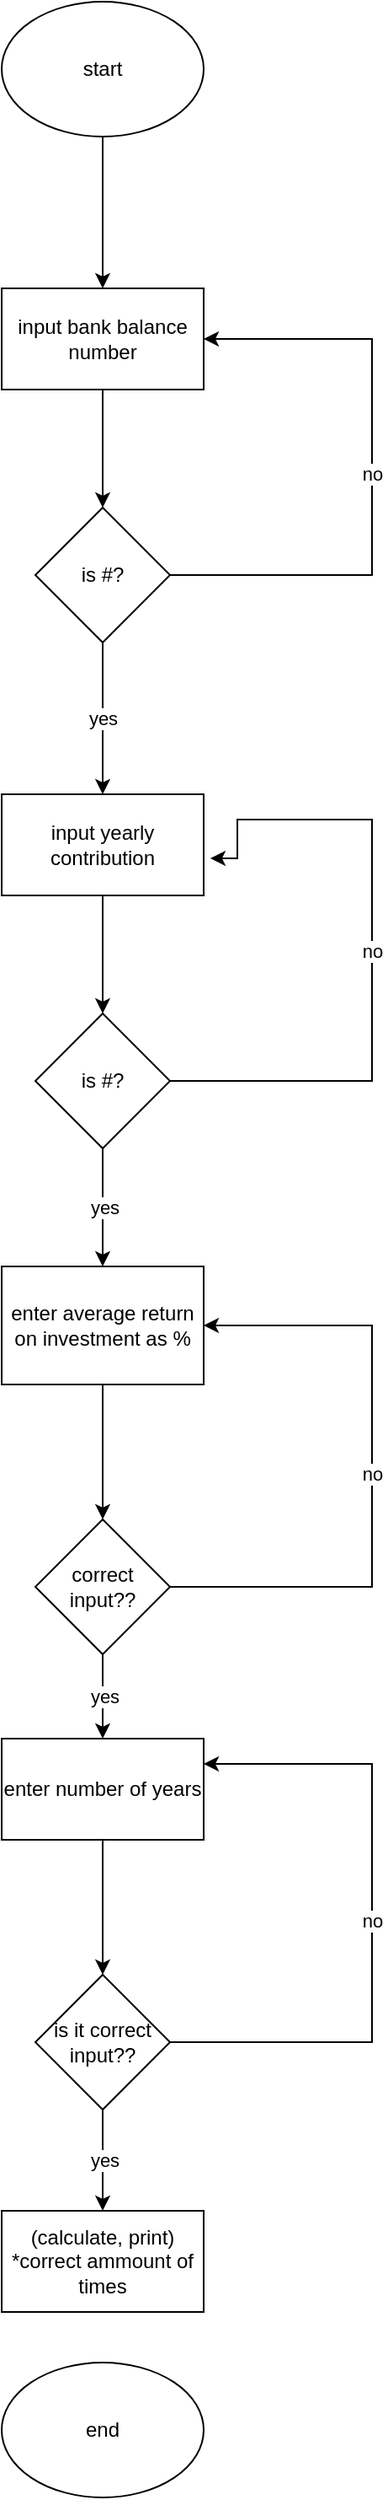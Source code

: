 <mxfile version="15.2.4" type="device"><diagram id="PKagIYNEAekbRfR7GRGj" name="Page-1"><mxGraphModel dx="1422" dy="762" grid="1" gridSize="10" guides="1" tooltips="1" connect="1" arrows="1" fold="1" page="1" pageScale="1" pageWidth="850" pageHeight="1100" math="0" shadow="0"><root><mxCell id="0"/><mxCell id="1" parent="0"/><mxCell id="OMw-3nbhaqUjk0plmzB_-3" value="" style="edgeStyle=orthogonalEdgeStyle;rounded=0;orthogonalLoop=1;jettySize=auto;html=1;" edge="1" parent="1" source="OMw-3nbhaqUjk0plmzB_-1" target="OMw-3nbhaqUjk0plmzB_-2"><mxGeometry relative="1" as="geometry"/></mxCell><mxCell id="OMw-3nbhaqUjk0plmzB_-1" value="start" style="ellipse;whiteSpace=wrap;html=1;" vertex="1" parent="1"><mxGeometry x="370" y="40" width="120" height="80" as="geometry"/></mxCell><mxCell id="OMw-3nbhaqUjk0plmzB_-5" value="" style="edgeStyle=orthogonalEdgeStyle;rounded=0;orthogonalLoop=1;jettySize=auto;html=1;" edge="1" parent="1" source="OMw-3nbhaqUjk0plmzB_-2" target="OMw-3nbhaqUjk0plmzB_-4"><mxGeometry relative="1" as="geometry"/></mxCell><mxCell id="OMw-3nbhaqUjk0plmzB_-2" value="input bank balance number" style="whiteSpace=wrap;html=1;" vertex="1" parent="1"><mxGeometry x="370" y="210" width="120" height="60" as="geometry"/></mxCell><mxCell id="OMw-3nbhaqUjk0plmzB_-6" value="no" style="edgeStyle=orthogonalEdgeStyle;rounded=0;orthogonalLoop=1;jettySize=auto;html=1;exitX=1;exitY=0.5;exitDx=0;exitDy=0;entryX=1;entryY=0.5;entryDx=0;entryDy=0;" edge="1" parent="1" source="OMw-3nbhaqUjk0plmzB_-4" target="OMw-3nbhaqUjk0plmzB_-2"><mxGeometry relative="1" as="geometry"><Array as="points"><mxPoint x="590" y="380"/><mxPoint x="590" y="240"/></Array></mxGeometry></mxCell><mxCell id="OMw-3nbhaqUjk0plmzB_-8" value="yes" style="edgeStyle=orthogonalEdgeStyle;rounded=0;orthogonalLoop=1;jettySize=auto;html=1;" edge="1" parent="1" source="OMw-3nbhaqUjk0plmzB_-4" target="OMw-3nbhaqUjk0plmzB_-7"><mxGeometry relative="1" as="geometry"/></mxCell><mxCell id="OMw-3nbhaqUjk0plmzB_-4" value="is #?" style="rhombus;whiteSpace=wrap;html=1;" vertex="1" parent="1"><mxGeometry x="390" y="340" width="80" height="80" as="geometry"/></mxCell><mxCell id="OMw-3nbhaqUjk0plmzB_-9" value="no" style="edgeStyle=orthogonalEdgeStyle;rounded=0;orthogonalLoop=1;jettySize=auto;html=1;exitX=1;exitY=0.5;exitDx=0;exitDy=0;entryX=1.033;entryY=0.633;entryDx=0;entryDy=0;entryPerimeter=0;" edge="1" parent="1" source="OMw-3nbhaqUjk0plmzB_-11" target="OMw-3nbhaqUjk0plmzB_-7"><mxGeometry relative="1" as="geometry"><mxPoint x="590" y="320" as="targetPoint"/><mxPoint x="500" y="610" as="sourcePoint"/><Array as="points"><mxPoint x="590" y="680"/><mxPoint x="590" y="525"/><mxPoint x="510" y="525"/><mxPoint x="510" y="548"/></Array></mxGeometry></mxCell><mxCell id="OMw-3nbhaqUjk0plmzB_-10" style="edgeStyle=orthogonalEdgeStyle;rounded=0;orthogonalLoop=1;jettySize=auto;html=1;exitX=0.5;exitY=1;exitDx=0;exitDy=0;" edge="1" parent="1" source="OMw-3nbhaqUjk0plmzB_-7"><mxGeometry relative="1" as="geometry"><mxPoint x="430" y="640" as="targetPoint"/></mxGeometry></mxCell><mxCell id="OMw-3nbhaqUjk0plmzB_-7" value="input yearly contribution" style="whiteSpace=wrap;html=1;" vertex="1" parent="1"><mxGeometry x="370" y="510" width="120" height="60" as="geometry"/></mxCell><mxCell id="OMw-3nbhaqUjk0plmzB_-12" value="yes" style="edgeStyle=orthogonalEdgeStyle;rounded=0;orthogonalLoop=1;jettySize=auto;html=1;exitX=0.5;exitY=1;exitDx=0;exitDy=0;" edge="1" parent="1" source="OMw-3nbhaqUjk0plmzB_-11"><mxGeometry relative="1" as="geometry"><mxPoint x="430" y="790" as="targetPoint"/></mxGeometry></mxCell><mxCell id="OMw-3nbhaqUjk0plmzB_-11" value="is #?" style="rhombus;whiteSpace=wrap;html=1;" vertex="1" parent="1"><mxGeometry x="390" y="640" width="80" height="80" as="geometry"/></mxCell><mxCell id="OMw-3nbhaqUjk0plmzB_-14" style="edgeStyle=orthogonalEdgeStyle;rounded=0;orthogonalLoop=1;jettySize=auto;html=1;exitX=0.5;exitY=1;exitDx=0;exitDy=0;" edge="1" parent="1" source="OMw-3nbhaqUjk0plmzB_-13"><mxGeometry relative="1" as="geometry"><mxPoint x="430" y="940" as="targetPoint"/></mxGeometry></mxCell><mxCell id="OMw-3nbhaqUjk0plmzB_-13" value="enter average return on investment as %" style="rounded=0;whiteSpace=wrap;html=1;" vertex="1" parent="1"><mxGeometry x="370" y="790" width="120" height="70" as="geometry"/></mxCell><mxCell id="OMw-3nbhaqUjk0plmzB_-16" value="no" style="edgeStyle=orthogonalEdgeStyle;rounded=0;orthogonalLoop=1;jettySize=auto;html=1;exitX=1;exitY=0.5;exitDx=0;exitDy=0;entryX=1;entryY=0.5;entryDx=0;entryDy=0;" edge="1" parent="1" source="OMw-3nbhaqUjk0plmzB_-15" target="OMw-3nbhaqUjk0plmzB_-13"><mxGeometry relative="1" as="geometry"><mxPoint x="590" y="680" as="targetPoint"/><Array as="points"><mxPoint x="590" y="980"/><mxPoint x="590" y="825"/></Array></mxGeometry></mxCell><mxCell id="OMw-3nbhaqUjk0plmzB_-17" value="yes" style="edgeStyle=orthogonalEdgeStyle;rounded=0;orthogonalLoop=1;jettySize=auto;html=1;exitX=0.5;exitY=1;exitDx=0;exitDy=0;" edge="1" parent="1" source="OMw-3nbhaqUjk0plmzB_-15"><mxGeometry relative="1" as="geometry"><mxPoint x="430" y="1070" as="targetPoint"/></mxGeometry></mxCell><mxCell id="OMw-3nbhaqUjk0plmzB_-15" value="correct input??" style="rhombus;whiteSpace=wrap;html=1;" vertex="1" parent="1"><mxGeometry x="390" y="940" width="80" height="80" as="geometry"/></mxCell><mxCell id="OMw-3nbhaqUjk0plmzB_-19" style="edgeStyle=orthogonalEdgeStyle;rounded=0;orthogonalLoop=1;jettySize=auto;html=1;exitX=0.5;exitY=1;exitDx=0;exitDy=0;" edge="1" parent="1" source="OMw-3nbhaqUjk0plmzB_-18"><mxGeometry relative="1" as="geometry"><mxPoint x="430" y="1210" as="targetPoint"/></mxGeometry></mxCell><mxCell id="OMw-3nbhaqUjk0plmzB_-18" value="enter number of years" style="rounded=0;whiteSpace=wrap;html=1;" vertex="1" parent="1"><mxGeometry x="370" y="1070" width="120" height="60" as="geometry"/></mxCell><mxCell id="OMw-3nbhaqUjk0plmzB_-21" value="no" style="edgeStyle=orthogonalEdgeStyle;rounded=0;orthogonalLoop=1;jettySize=auto;html=1;exitX=1;exitY=0.5;exitDx=0;exitDy=0;entryX=1;entryY=0.25;entryDx=0;entryDy=0;" edge="1" parent="1" source="OMw-3nbhaqUjk0plmzB_-20" target="OMw-3nbhaqUjk0plmzB_-18"><mxGeometry relative="1" as="geometry"><Array as="points"><mxPoint x="590" y="1250"/><mxPoint x="590" y="1085"/></Array></mxGeometry></mxCell><mxCell id="OMw-3nbhaqUjk0plmzB_-22" value="yes" style="edgeStyle=orthogonalEdgeStyle;rounded=0;orthogonalLoop=1;jettySize=auto;html=1;exitX=0.5;exitY=1;exitDx=0;exitDy=0;" edge="1" parent="1" source="OMw-3nbhaqUjk0plmzB_-20"><mxGeometry relative="1" as="geometry"><mxPoint x="430" y="1350" as="targetPoint"/></mxGeometry></mxCell><mxCell id="OMw-3nbhaqUjk0plmzB_-20" value="is it correct input??" style="rhombus;whiteSpace=wrap;html=1;" vertex="1" parent="1"><mxGeometry x="390" y="1210" width="80" height="80" as="geometry"/></mxCell><mxCell id="OMw-3nbhaqUjk0plmzB_-23" value="end" style="ellipse;whiteSpace=wrap;html=1;" vertex="1" parent="1"><mxGeometry x="370" y="1440" width="120" height="80" as="geometry"/></mxCell><mxCell id="OMw-3nbhaqUjk0plmzB_-24" value="(calculate, print) *correct ammount of times" style="rounded=0;whiteSpace=wrap;html=1;" vertex="1" parent="1"><mxGeometry x="370" y="1350" width="120" height="60" as="geometry"/></mxCell></root></mxGraphModel></diagram></mxfile>